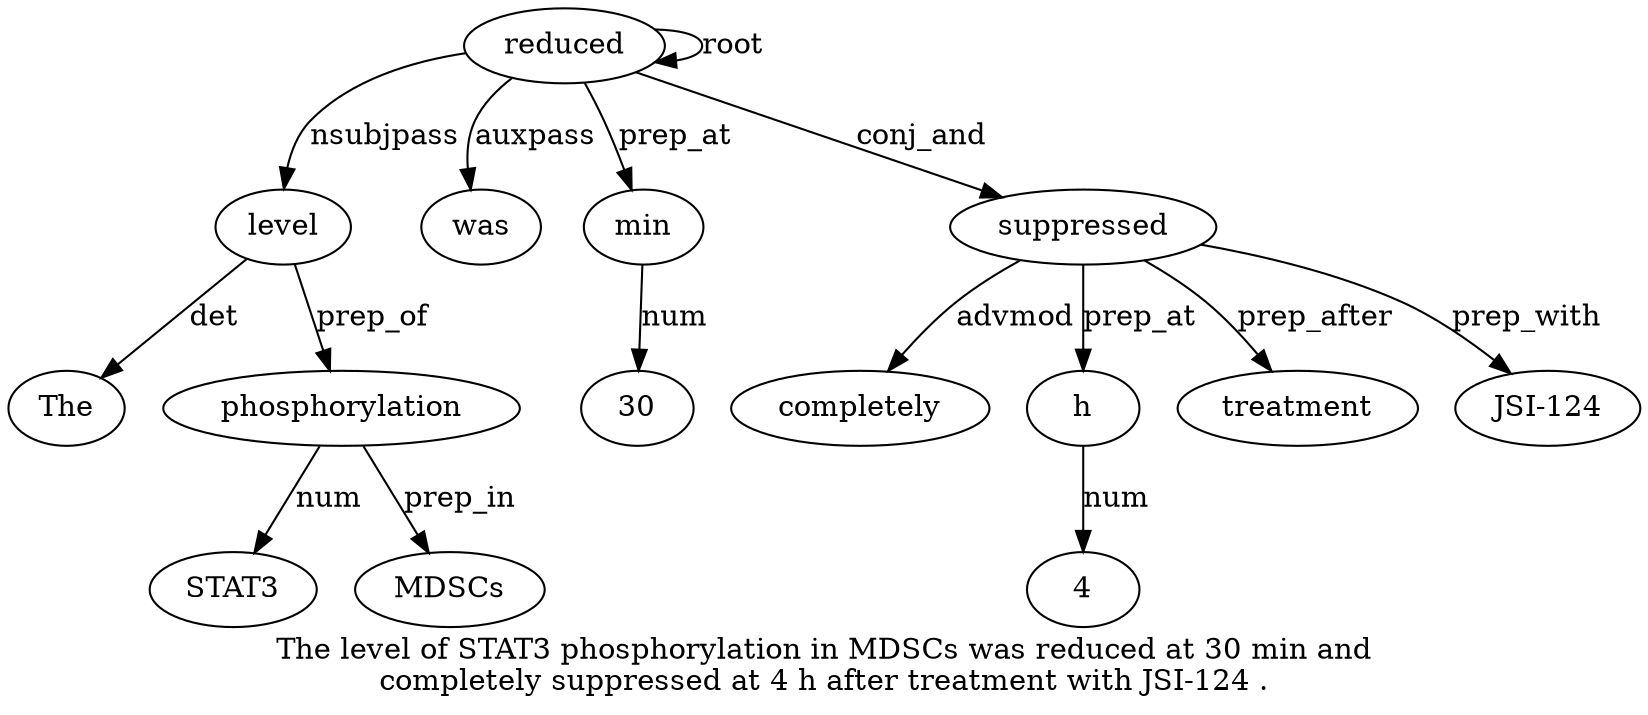 digraph "The level of STAT3 phosphorylation in MDSCs was reduced at 30 min and completely suppressed at 4 h after treatment with JSI-124 ." {
label="The level of STAT3 phosphorylation in MDSCs was reduced at 30 min and
completely suppressed at 4 h after treatment with JSI-124 .";
level2 [style=filled, fillcolor=white, label=level];
The1 [style=filled, fillcolor=white, label=The];
level2 -> The1  [label=det];
reduced9 [style=filled, fillcolor=white, label=reduced];
reduced9 -> level2  [label=nsubjpass];
phosphorylation5 [style=filled, fillcolor=white, label=phosphorylation];
STAT34 [style=filled, fillcolor=white, label=STAT3];
phosphorylation5 -> STAT34  [label=num];
level2 -> phosphorylation5  [label=prep_of];
MDSCs7 [style=filled, fillcolor=white, label=MDSCs];
phosphorylation5 -> MDSCs7  [label=prep_in];
was8 [style=filled, fillcolor=white, label=was];
reduced9 -> was8  [label=auxpass];
reduced9 -> reduced9  [label=root];
min12 [style=filled, fillcolor=white, label=min];
3011 [style=filled, fillcolor=white, label=30];
min12 -> 3011  [label=num];
reduced9 -> min12  [label=prep_at];
suppressed15 [style=filled, fillcolor=white, label=suppressed];
completely14 [style=filled, fillcolor=white, label=completely];
suppressed15 -> completely14  [label=advmod];
reduced9 -> suppressed15  [label=conj_and];
h18 [style=filled, fillcolor=white, label=h];
417 [style=filled, fillcolor=white, label=4];
h18 -> 417  [label=num];
suppressed15 -> h18  [label=prep_at];
treatment20 [style=filled, fillcolor=white, label=treatment];
suppressed15 -> treatment20  [label=prep_after];
"JSI-124" [style=filled, fillcolor=white, label="JSI-124"];
suppressed15 -> "JSI-124"  [label=prep_with];
}
